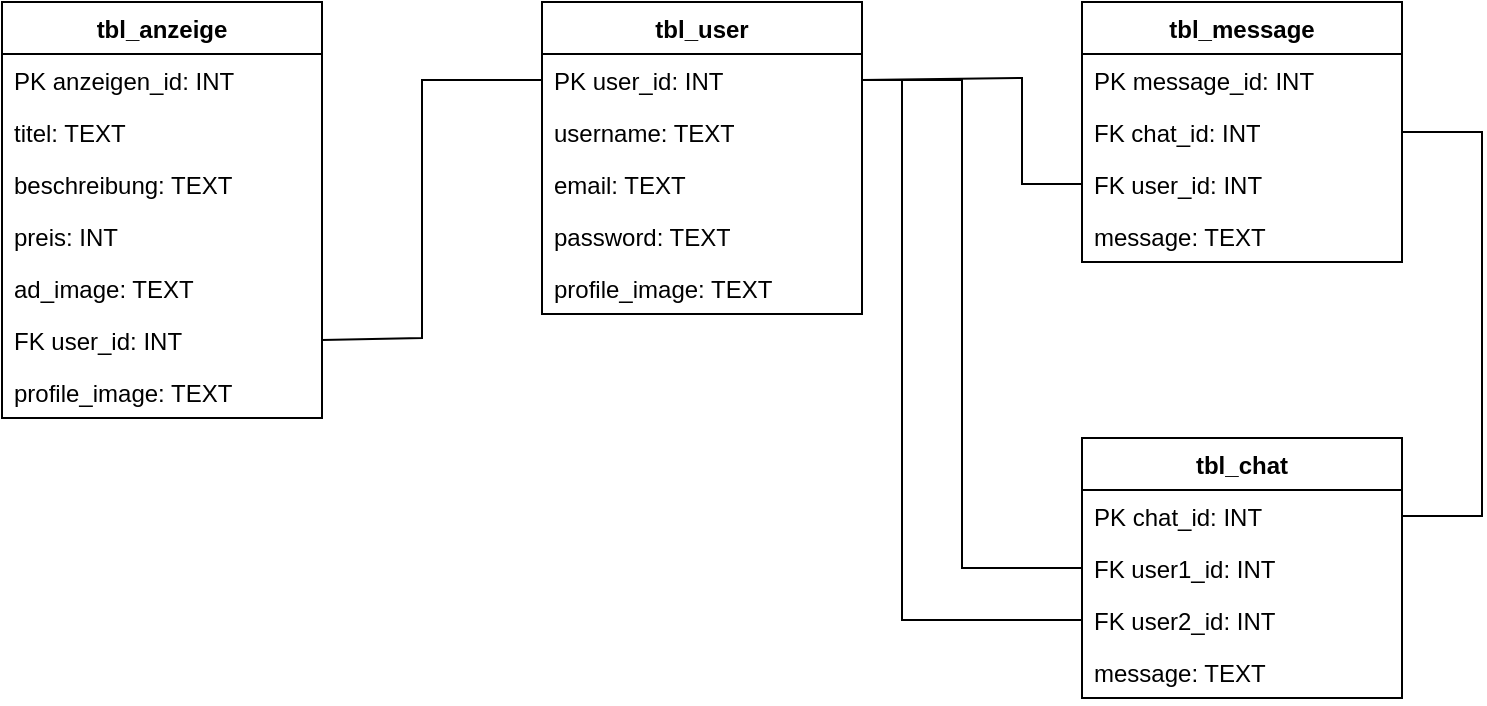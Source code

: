 <mxfile version="22.1.21" type="device">
  <diagram id="C5RBs43oDa-KdzZeNtuy" name="Page-1">
    <mxGraphModel dx="1434" dy="836" grid="1" gridSize="10" guides="1" tooltips="1" connect="1" arrows="1" fold="1" page="1" pageScale="1" pageWidth="827" pageHeight="1169" math="0" shadow="0">
      <root>
        <mxCell id="WIyWlLk6GJQsqaUBKTNV-0" />
        <mxCell id="WIyWlLk6GJQsqaUBKTNV-1" parent="WIyWlLk6GJQsqaUBKTNV-0" />
        <mxCell id="1zGl96bqk_-rU_xTjOpv-53" value="tbl_anzeige" style="swimlane;fontStyle=1;align=center;verticalAlign=top;childLayout=stackLayout;horizontal=1;startSize=26;horizontalStack=0;resizeParent=1;resizeParentMax=0;resizeLast=0;collapsible=1;marginBottom=0;whiteSpace=wrap;html=1;" vertex="1" parent="WIyWlLk6GJQsqaUBKTNV-1">
          <mxGeometry x="20" y="172" width="160" height="208" as="geometry" />
        </mxCell>
        <mxCell id="1zGl96bqk_-rU_xTjOpv-54" value="PK anzeigen_id: INT" style="text;strokeColor=none;fillColor=none;align=left;verticalAlign=top;spacingLeft=4;spacingRight=4;overflow=hidden;rotatable=0;points=[[0,0.5],[1,0.5]];portConstraint=eastwest;whiteSpace=wrap;html=1;" vertex="1" parent="1zGl96bqk_-rU_xTjOpv-53">
          <mxGeometry y="26" width="160" height="26" as="geometry" />
        </mxCell>
        <mxCell id="1zGl96bqk_-rU_xTjOpv-61" value="titel: TEXT" style="text;strokeColor=none;fillColor=none;align=left;verticalAlign=top;spacingLeft=4;spacingRight=4;overflow=hidden;rotatable=0;points=[[0,0.5],[1,0.5]];portConstraint=eastwest;whiteSpace=wrap;html=1;" vertex="1" parent="1zGl96bqk_-rU_xTjOpv-53">
          <mxGeometry y="52" width="160" height="26" as="geometry" />
        </mxCell>
        <mxCell id="1zGl96bqk_-rU_xTjOpv-60" value="beschreibung: TEXT" style="text;strokeColor=none;fillColor=none;align=left;verticalAlign=top;spacingLeft=4;spacingRight=4;overflow=hidden;rotatable=0;points=[[0,0.5],[1,0.5]];portConstraint=eastwest;whiteSpace=wrap;html=1;" vertex="1" parent="1zGl96bqk_-rU_xTjOpv-53">
          <mxGeometry y="78" width="160" height="26" as="geometry" />
        </mxCell>
        <mxCell id="1zGl96bqk_-rU_xTjOpv-59" value="preis: INT" style="text;strokeColor=none;fillColor=none;align=left;verticalAlign=top;spacingLeft=4;spacingRight=4;overflow=hidden;rotatable=0;points=[[0,0.5],[1,0.5]];portConstraint=eastwest;whiteSpace=wrap;html=1;" vertex="1" parent="1zGl96bqk_-rU_xTjOpv-53">
          <mxGeometry y="104" width="160" height="26" as="geometry" />
        </mxCell>
        <mxCell id="1zGl96bqk_-rU_xTjOpv-58" value="ad_image: TEXT" style="text;strokeColor=none;fillColor=none;align=left;verticalAlign=top;spacingLeft=4;spacingRight=4;overflow=hidden;rotatable=0;points=[[0,0.5],[1,0.5]];portConstraint=eastwest;whiteSpace=wrap;html=1;" vertex="1" parent="1zGl96bqk_-rU_xTjOpv-53">
          <mxGeometry y="130" width="160" height="26" as="geometry" />
        </mxCell>
        <mxCell id="1zGl96bqk_-rU_xTjOpv-57" value="FK user_id: INT" style="text;strokeColor=none;fillColor=none;align=left;verticalAlign=top;spacingLeft=4;spacingRight=4;overflow=hidden;rotatable=0;points=[[0,0.5],[1,0.5]];portConstraint=eastwest;whiteSpace=wrap;html=1;" vertex="1" parent="1zGl96bqk_-rU_xTjOpv-53">
          <mxGeometry y="156" width="160" height="26" as="geometry" />
        </mxCell>
        <mxCell id="1zGl96bqk_-rU_xTjOpv-62" value="profile_image: TEXT" style="text;strokeColor=none;fillColor=none;align=left;verticalAlign=top;spacingLeft=4;spacingRight=4;overflow=hidden;rotatable=0;points=[[0,0.5],[1,0.5]];portConstraint=eastwest;whiteSpace=wrap;html=1;" vertex="1" parent="1zGl96bqk_-rU_xTjOpv-53">
          <mxGeometry y="182" width="160" height="26" as="geometry" />
        </mxCell>
        <mxCell id="1zGl96bqk_-rU_xTjOpv-63" value="tbl_chat" style="swimlane;fontStyle=1;align=center;verticalAlign=top;childLayout=stackLayout;horizontal=1;startSize=26;horizontalStack=0;resizeParent=1;resizeParentMax=0;resizeLast=0;collapsible=1;marginBottom=0;whiteSpace=wrap;html=1;" vertex="1" parent="WIyWlLk6GJQsqaUBKTNV-1">
          <mxGeometry x="560" y="390" width="160" height="130" as="geometry" />
        </mxCell>
        <mxCell id="1zGl96bqk_-rU_xTjOpv-64" value="PK chat_id: INT" style="text;strokeColor=none;fillColor=none;align=left;verticalAlign=top;spacingLeft=4;spacingRight=4;overflow=hidden;rotatable=0;points=[[0,0.5],[1,0.5]];portConstraint=eastwest;whiteSpace=wrap;html=1;" vertex="1" parent="1zGl96bqk_-rU_xTjOpv-63">
          <mxGeometry y="26" width="160" height="26" as="geometry" />
        </mxCell>
        <mxCell id="1zGl96bqk_-rU_xTjOpv-70" value="FK user1_id: INT" style="text;strokeColor=none;fillColor=none;align=left;verticalAlign=top;spacingLeft=4;spacingRight=4;overflow=hidden;rotatable=0;points=[[0,0.5],[1,0.5]];portConstraint=eastwest;whiteSpace=wrap;html=1;" vertex="1" parent="1zGl96bqk_-rU_xTjOpv-63">
          <mxGeometry y="52" width="160" height="26" as="geometry" />
        </mxCell>
        <mxCell id="1zGl96bqk_-rU_xTjOpv-69" value="FK user2_id: INT" style="text;strokeColor=none;fillColor=none;align=left;verticalAlign=top;spacingLeft=4;spacingRight=4;overflow=hidden;rotatable=0;points=[[0,0.5],[1,0.5]];portConstraint=eastwest;whiteSpace=wrap;html=1;" vertex="1" parent="1zGl96bqk_-rU_xTjOpv-63">
          <mxGeometry y="78" width="160" height="26" as="geometry" />
        </mxCell>
        <mxCell id="1zGl96bqk_-rU_xTjOpv-68" value="message: TEXT" style="text;strokeColor=none;fillColor=none;align=left;verticalAlign=top;spacingLeft=4;spacingRight=4;overflow=hidden;rotatable=0;points=[[0,0.5],[1,0.5]];portConstraint=eastwest;whiteSpace=wrap;html=1;" vertex="1" parent="1zGl96bqk_-rU_xTjOpv-63">
          <mxGeometry y="104" width="160" height="26" as="geometry" />
        </mxCell>
        <mxCell id="1zGl96bqk_-rU_xTjOpv-71" value="tbl_message" style="swimlane;fontStyle=1;align=center;verticalAlign=top;childLayout=stackLayout;horizontal=1;startSize=26;horizontalStack=0;resizeParent=1;resizeParentMax=0;resizeLast=0;collapsible=1;marginBottom=0;whiteSpace=wrap;html=1;" vertex="1" parent="WIyWlLk6GJQsqaUBKTNV-1">
          <mxGeometry x="560" y="172" width="160" height="130" as="geometry" />
        </mxCell>
        <mxCell id="1zGl96bqk_-rU_xTjOpv-72" value="PK message_id: INT" style="text;strokeColor=none;fillColor=none;align=left;verticalAlign=top;spacingLeft=4;spacingRight=4;overflow=hidden;rotatable=0;points=[[0,0.5],[1,0.5]];portConstraint=eastwest;whiteSpace=wrap;html=1;" vertex="1" parent="1zGl96bqk_-rU_xTjOpv-71">
          <mxGeometry y="26" width="160" height="26" as="geometry" />
        </mxCell>
        <mxCell id="1zGl96bqk_-rU_xTjOpv-77" value="FK chat_id: INT" style="text;strokeColor=none;fillColor=none;align=left;verticalAlign=top;spacingLeft=4;spacingRight=4;overflow=hidden;rotatable=0;points=[[0,0.5],[1,0.5]];portConstraint=eastwest;whiteSpace=wrap;html=1;" vertex="1" parent="1zGl96bqk_-rU_xTjOpv-71">
          <mxGeometry y="52" width="160" height="26" as="geometry" />
        </mxCell>
        <mxCell id="1zGl96bqk_-rU_xTjOpv-76" value="FK user_id: INT" style="text;strokeColor=none;fillColor=none;align=left;verticalAlign=top;spacingLeft=4;spacingRight=4;overflow=hidden;rotatable=0;points=[[0,0.5],[1,0.5]];portConstraint=eastwest;whiteSpace=wrap;html=1;" vertex="1" parent="1zGl96bqk_-rU_xTjOpv-71">
          <mxGeometry y="78" width="160" height="26" as="geometry" />
        </mxCell>
        <mxCell id="1zGl96bqk_-rU_xTjOpv-75" value="message: TEXT" style="text;strokeColor=none;fillColor=none;align=left;verticalAlign=top;spacingLeft=4;spacingRight=4;overflow=hidden;rotatable=0;points=[[0,0.5],[1,0.5]];portConstraint=eastwest;whiteSpace=wrap;html=1;" vertex="1" parent="1zGl96bqk_-rU_xTjOpv-71">
          <mxGeometry y="104" width="160" height="26" as="geometry" />
        </mxCell>
        <mxCell id="1zGl96bqk_-rU_xTjOpv-78" value="tbl_user" style="swimlane;fontStyle=1;align=center;verticalAlign=top;childLayout=stackLayout;horizontal=1;startSize=26;horizontalStack=0;resizeParent=1;resizeParentMax=0;resizeLast=0;collapsible=1;marginBottom=0;whiteSpace=wrap;html=1;" vertex="1" parent="WIyWlLk6GJQsqaUBKTNV-1">
          <mxGeometry x="290" y="172" width="160" height="156" as="geometry" />
        </mxCell>
        <mxCell id="1zGl96bqk_-rU_xTjOpv-79" value="PK user_id: INT" style="text;strokeColor=none;fillColor=none;align=left;verticalAlign=top;spacingLeft=4;spacingRight=4;overflow=hidden;rotatable=0;points=[[0,0.5],[1,0.5]];portConstraint=eastwest;whiteSpace=wrap;html=1;" vertex="1" parent="1zGl96bqk_-rU_xTjOpv-78">
          <mxGeometry y="26" width="160" height="26" as="geometry" />
        </mxCell>
        <mxCell id="1zGl96bqk_-rU_xTjOpv-85" value="username: TEXT" style="text;strokeColor=none;fillColor=none;align=left;verticalAlign=top;spacingLeft=4;spacingRight=4;overflow=hidden;rotatable=0;points=[[0,0.5],[1,0.5]];portConstraint=eastwest;whiteSpace=wrap;html=1;" vertex="1" parent="1zGl96bqk_-rU_xTjOpv-78">
          <mxGeometry y="52" width="160" height="26" as="geometry" />
        </mxCell>
        <mxCell id="1zGl96bqk_-rU_xTjOpv-84" value="email: TEXT" style="text;strokeColor=none;fillColor=none;align=left;verticalAlign=top;spacingLeft=4;spacingRight=4;overflow=hidden;rotatable=0;points=[[0,0.5],[1,0.5]];portConstraint=eastwest;whiteSpace=wrap;html=1;" vertex="1" parent="1zGl96bqk_-rU_xTjOpv-78">
          <mxGeometry y="78" width="160" height="26" as="geometry" />
        </mxCell>
        <mxCell id="1zGl96bqk_-rU_xTjOpv-83" value="password: TEXT" style="text;strokeColor=none;fillColor=none;align=left;verticalAlign=top;spacingLeft=4;spacingRight=4;overflow=hidden;rotatable=0;points=[[0,0.5],[1,0.5]];portConstraint=eastwest;whiteSpace=wrap;html=1;" vertex="1" parent="1zGl96bqk_-rU_xTjOpv-78">
          <mxGeometry y="104" width="160" height="26" as="geometry" />
        </mxCell>
        <mxCell id="1zGl96bqk_-rU_xTjOpv-82" value="profile_image: TEXT" style="text;strokeColor=none;fillColor=none;align=left;verticalAlign=top;spacingLeft=4;spacingRight=4;overflow=hidden;rotatable=0;points=[[0,0.5],[1,0.5]];portConstraint=eastwest;whiteSpace=wrap;html=1;" vertex="1" parent="1zGl96bqk_-rU_xTjOpv-78">
          <mxGeometry y="130" width="160" height="26" as="geometry" />
        </mxCell>
        <mxCell id="1zGl96bqk_-rU_xTjOpv-87" value="" style="endArrow=none;html=1;rounded=0;exitX=1;exitY=0.5;exitDx=0;exitDy=0;entryX=0;entryY=0.5;entryDx=0;entryDy=0;" edge="1" parent="WIyWlLk6GJQsqaUBKTNV-1" source="1zGl96bqk_-rU_xTjOpv-57" target="1zGl96bqk_-rU_xTjOpv-79">
          <mxGeometry width="50" height="50" relative="1" as="geometry">
            <mxPoint x="390" y="350" as="sourcePoint" />
            <mxPoint x="440" y="300" as="targetPoint" />
            <Array as="points">
              <mxPoint x="230" y="340" />
              <mxPoint x="230" y="211" />
            </Array>
          </mxGeometry>
        </mxCell>
        <mxCell id="1zGl96bqk_-rU_xTjOpv-88" value="" style="endArrow=none;html=1;rounded=0;exitX=0;exitY=0.5;exitDx=0;exitDy=0;entryX=1;entryY=0.5;entryDx=0;entryDy=0;" edge="1" parent="WIyWlLk6GJQsqaUBKTNV-1" source="1zGl96bqk_-rU_xTjOpv-76" target="1zGl96bqk_-rU_xTjOpv-79">
          <mxGeometry width="50" height="50" relative="1" as="geometry">
            <mxPoint x="330" y="540" as="sourcePoint" />
            <mxPoint x="330" y="580" as="targetPoint" />
            <Array as="points">
              <mxPoint x="530" y="263" />
              <mxPoint x="530" y="210" />
            </Array>
          </mxGeometry>
        </mxCell>
        <mxCell id="1zGl96bqk_-rU_xTjOpv-89" value="" style="endArrow=none;html=1;rounded=0;exitX=1;exitY=0.5;exitDx=0;exitDy=0;entryX=1;entryY=0.5;entryDx=0;entryDy=0;" edge="1" parent="WIyWlLk6GJQsqaUBKTNV-1" source="1zGl96bqk_-rU_xTjOpv-77" target="1zGl96bqk_-rU_xTjOpv-64">
          <mxGeometry width="50" height="50" relative="1" as="geometry">
            <mxPoint x="340" y="460" as="sourcePoint" />
            <mxPoint x="760" y="389" as="targetPoint" />
            <Array as="points">
              <mxPoint x="760" y="237" />
              <mxPoint x="760" y="429" />
            </Array>
          </mxGeometry>
        </mxCell>
        <mxCell id="1zGl96bqk_-rU_xTjOpv-90" value="" style="endArrow=none;html=1;rounded=0;entryX=0;entryY=0.5;entryDx=0;entryDy=0;exitX=1;exitY=0.5;exitDx=0;exitDy=0;" edge="1" parent="WIyWlLk6GJQsqaUBKTNV-1" source="1zGl96bqk_-rU_xTjOpv-79" target="1zGl96bqk_-rU_xTjOpv-69">
          <mxGeometry width="50" height="50" relative="1" as="geometry">
            <mxPoint x="470" y="420" as="sourcePoint" />
            <mxPoint x="470" y="470" as="targetPoint" />
            <Array as="points">
              <mxPoint x="470" y="211" />
              <mxPoint x="470" y="481" />
            </Array>
          </mxGeometry>
        </mxCell>
        <mxCell id="1zGl96bqk_-rU_xTjOpv-91" value="" style="endArrow=none;html=1;rounded=0;exitX=0;exitY=0.5;exitDx=0;exitDy=0;entryX=1;entryY=0.5;entryDx=0;entryDy=0;" edge="1" parent="WIyWlLk6GJQsqaUBKTNV-1" source="1zGl96bqk_-rU_xTjOpv-70" target="1zGl96bqk_-rU_xTjOpv-79">
          <mxGeometry width="50" height="50" relative="1" as="geometry">
            <mxPoint x="730" y="430" as="sourcePoint" />
            <mxPoint x="780" y="380" as="targetPoint" />
            <Array as="points">
              <mxPoint x="500" y="455" />
              <mxPoint x="500" y="211" />
            </Array>
          </mxGeometry>
        </mxCell>
      </root>
    </mxGraphModel>
  </diagram>
</mxfile>
